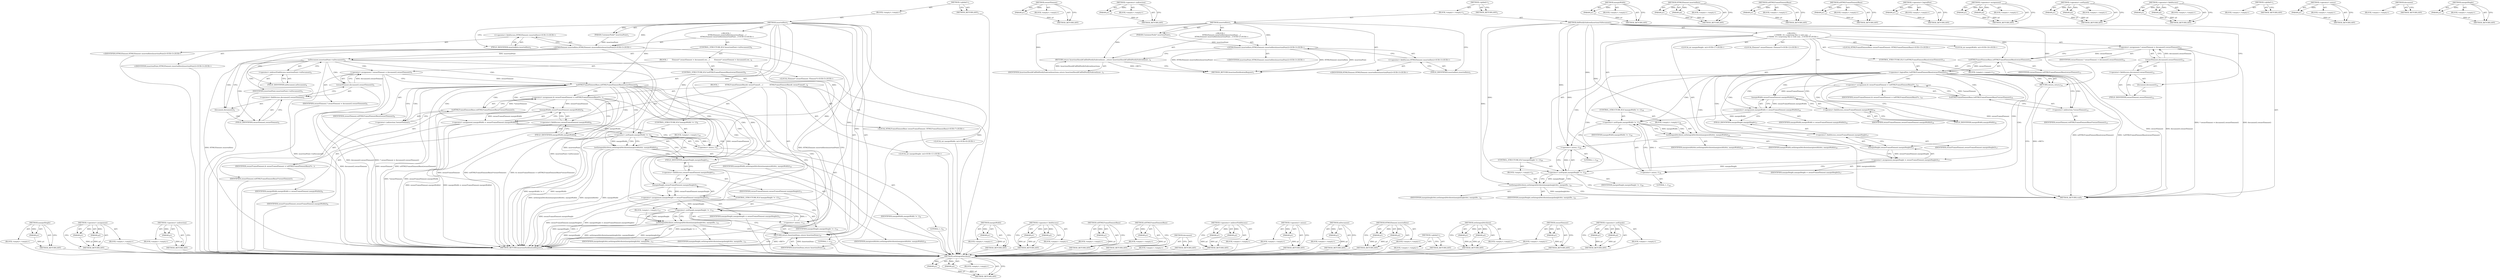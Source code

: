 digraph "marginHeight" {
vulnerable_159 [label=<(METHOD,marginHeight)>];
vulnerable_160 [label=<(PARAM,p1)>];
vulnerable_161 [label=<(BLOCK,&lt;empty&gt;,&lt;empty&gt;)>];
vulnerable_162 [label=<(METHOD_RETURN,ANY)>];
vulnerable_117 [label=<(METHOD,&lt;operator&gt;.assignment)>];
vulnerable_118 [label=<(PARAM,p1)>];
vulnerable_119 [label=<(PARAM,p2)>];
vulnerable_120 [label=<(BLOCK,&lt;empty&gt;,&lt;empty&gt;)>];
vulnerable_121 [label=<(METHOD_RETURN,ANY)>];
vulnerable_137 [label=<(METHOD,&lt;operator&gt;.indirection)>];
vulnerable_138 [label=<(PARAM,p1)>];
vulnerable_139 [label=<(BLOCK,&lt;empty&gt;,&lt;empty&gt;)>];
vulnerable_140 [label=<(METHOD_RETURN,ANY)>];
vulnerable_6 [label=<(METHOD,&lt;global&gt;)<SUB>1</SUB>>];
vulnerable_7 [label=<(BLOCK,&lt;empty&gt;,&lt;empty&gt;)<SUB>1</SUB>>];
vulnerable_8 [label=<(METHOD,insertedInto)<SUB>1</SUB>>];
vulnerable_9 [label=<(PARAM,ContainerNode* insertionPoint)<SUB>1</SUB>>];
vulnerable_10 [label="<(BLOCK,{
     HTMLElement::insertedInto(insertionPoint...,{
     HTMLElement::insertedInto(insertionPoint...)<SUB>2</SUB>>"];
vulnerable_11 [label="<(HTMLElement.insertedInto,HTMLElement::insertedInto(insertionPoint))<SUB>3</SUB>>"];
vulnerable_12 [label="<(&lt;operator&gt;.fieldAccess,HTMLElement::insertedInto)<SUB>3</SUB>>"];
vulnerable_13 [label="<(IDENTIFIER,HTMLElement,HTMLElement::insertedInto(insertionPoint))<SUB>3</SUB>>"];
vulnerable_14 [label=<(FIELD_IDENTIFIER,insertedInto,insertedInto)<SUB>3</SUB>>];
vulnerable_15 [label="<(IDENTIFIER,insertionPoint,HTMLElement::insertedInto(insertionPoint))<SUB>3</SUB>>"];
vulnerable_16 [label=<(CONTROL_STRUCTURE,IF,if (insertionPoint-&gt;inDocument()))<SUB>4</SUB>>];
vulnerable_17 [label=<(inDocument,insertionPoint-&gt;inDocument())<SUB>4</SUB>>];
vulnerable_18 [label=<(&lt;operator&gt;.indirectFieldAccess,insertionPoint-&gt;inDocument)<SUB>4</SUB>>];
vulnerable_19 [label=<(IDENTIFIER,insertionPoint,insertionPoint-&gt;inDocument())<SUB>4</SUB>>];
vulnerable_20 [label=<(FIELD_IDENTIFIER,inDocument,inDocument)<SUB>4</SUB>>];
vulnerable_21 [label=<(BLOCK,{
        Element* ownerElement = document().ow...,{
        Element* ownerElement = document().ow...)<SUB>4</SUB>>];
vulnerable_22 [label="<(LOCAL,Element* ownerElement: Element*)<SUB>5</SUB>>"];
vulnerable_23 [label=<(&lt;operator&gt;.assignment,* ownerElement = document().ownerElement())<SUB>5</SUB>>];
vulnerable_24 [label=<(IDENTIFIER,ownerElement,* ownerElement = document().ownerElement())<SUB>5</SUB>>];
vulnerable_25 [label=<(ownerElement,document().ownerElement())<SUB>5</SUB>>];
vulnerable_26 [label=<(&lt;operator&gt;.fieldAccess,document().ownerElement)<SUB>5</SUB>>];
vulnerable_27 [label=<(document,document())<SUB>5</SUB>>];
vulnerable_28 [label=<(FIELD_IDENTIFIER,ownerElement,ownerElement)<SUB>5</SUB>>];
vulnerable_29 [label=<(CONTROL_STRUCTURE,IF,if (isHTMLFrameElementBase(ownerElement)))<SUB>6</SUB>>];
vulnerable_30 [label=<(isHTMLFrameElementBase,isHTMLFrameElementBase(ownerElement))<SUB>6</SUB>>];
vulnerable_31 [label=<(IDENTIFIER,ownerElement,isHTMLFrameElementBase(ownerElement))<SUB>6</SUB>>];
vulnerable_32 [label=<(BLOCK,{
            HTMLFrameElementBase&amp; ownerFrameE...,{
            HTMLFrameElementBase&amp; ownerFrameE...)<SUB>6</SUB>>];
vulnerable_33 [label="<(LOCAL,HTMLFrameElementBase ownerFrameElement: HTMLFrameElementBase)<SUB>7</SUB>>"];
vulnerable_34 [label=<(&lt;operator&gt;.assignment,&amp; ownerFrameElement = toHTMLFrameElementBase(*o...)<SUB>7</SUB>>];
vulnerable_35 [label=<(IDENTIFIER,ownerFrameElement,&amp; ownerFrameElement = toHTMLFrameElementBase(*o...)<SUB>7</SUB>>];
vulnerable_36 [label=<(toHTMLFrameElementBase,toHTMLFrameElementBase(*ownerElement))<SUB>7</SUB>>];
vulnerable_37 [label=<(&lt;operator&gt;.indirection,*ownerElement)<SUB>7</SUB>>];
vulnerable_38 [label=<(IDENTIFIER,ownerElement,toHTMLFrameElementBase(*ownerElement))<SUB>7</SUB>>];
vulnerable_39 [label="<(LOCAL,int marginWidth: int)<SUB>8</SUB>>"];
vulnerable_40 [label=<(&lt;operator&gt;.assignment,marginWidth = ownerFrameElement.marginWidth())<SUB>8</SUB>>];
vulnerable_41 [label=<(IDENTIFIER,marginWidth,marginWidth = ownerFrameElement.marginWidth())<SUB>8</SUB>>];
vulnerable_42 [label=<(marginWidth,ownerFrameElement.marginWidth())<SUB>8</SUB>>];
vulnerable_43 [label=<(&lt;operator&gt;.fieldAccess,ownerFrameElement.marginWidth)<SUB>8</SUB>>];
vulnerable_44 [label=<(IDENTIFIER,ownerFrameElement,ownerFrameElement.marginWidth())<SUB>8</SUB>>];
vulnerable_45 [label=<(FIELD_IDENTIFIER,marginWidth,marginWidth)<SUB>8</SUB>>];
vulnerable_46 [label=<(CONTROL_STRUCTURE,IF,if (marginWidth != -1))<SUB>9</SUB>>];
vulnerable_47 [label=<(&lt;operator&gt;.notEquals,marginWidth != -1)<SUB>9</SUB>>];
vulnerable_48 [label=<(IDENTIFIER,marginWidth,marginWidth != -1)<SUB>9</SUB>>];
vulnerable_49 [label=<(&lt;operator&gt;.minus,-1)<SUB>9</SUB>>];
vulnerable_50 [label=<(LITERAL,1,-1)<SUB>9</SUB>>];
vulnerable_51 [label=<(BLOCK,&lt;empty&gt;,&lt;empty&gt;)<SUB>10</SUB>>];
vulnerable_52 [label=<(setIntegralAttribute,setIntegralAttribute(marginwidthAttr, marginWidth))<SUB>10</SUB>>];
vulnerable_53 [label=<(IDENTIFIER,marginwidthAttr,setIntegralAttribute(marginwidthAttr, marginWidth))<SUB>10</SUB>>];
vulnerable_54 [label=<(IDENTIFIER,marginWidth,setIntegralAttribute(marginwidthAttr, marginWidth))<SUB>10</SUB>>];
vulnerable_55 [label="<(LOCAL,int marginHeight: int)<SUB>11</SUB>>"];
vulnerable_56 [label=<(&lt;operator&gt;.assignment,marginHeight = ownerFrameElement.marginHeight())<SUB>11</SUB>>];
vulnerable_57 [label=<(IDENTIFIER,marginHeight,marginHeight = ownerFrameElement.marginHeight())<SUB>11</SUB>>];
vulnerable_58 [label=<(marginHeight,ownerFrameElement.marginHeight())<SUB>11</SUB>>];
vulnerable_59 [label=<(&lt;operator&gt;.fieldAccess,ownerFrameElement.marginHeight)<SUB>11</SUB>>];
vulnerable_60 [label=<(IDENTIFIER,ownerFrameElement,ownerFrameElement.marginHeight())<SUB>11</SUB>>];
vulnerable_61 [label=<(FIELD_IDENTIFIER,marginHeight,marginHeight)<SUB>11</SUB>>];
vulnerable_62 [label=<(CONTROL_STRUCTURE,IF,if (marginHeight != -1))<SUB>12</SUB>>];
vulnerable_63 [label=<(&lt;operator&gt;.notEquals,marginHeight != -1)<SUB>12</SUB>>];
vulnerable_64 [label=<(IDENTIFIER,marginHeight,marginHeight != -1)<SUB>12</SUB>>];
vulnerable_65 [label=<(&lt;operator&gt;.minus,-1)<SUB>12</SUB>>];
vulnerable_66 [label=<(LITERAL,1,-1)<SUB>12</SUB>>];
vulnerable_67 [label=<(BLOCK,&lt;empty&gt;,&lt;empty&gt;)<SUB>13</SUB>>];
vulnerable_68 [label=<(setIntegralAttribute,setIntegralAttribute(marginheightAttr, marginHe...)<SUB>13</SUB>>];
vulnerable_69 [label=<(IDENTIFIER,marginheightAttr,setIntegralAttribute(marginheightAttr, marginHe...)<SUB>13</SUB>>];
vulnerable_70 [label=<(IDENTIFIER,marginHeight,setIntegralAttribute(marginheightAttr, marginHe...)<SUB>13</SUB>>];
vulnerable_71 [label=<(RETURN,return InsertionDone;,return InsertionDone;)<SUB>16</SUB>>];
vulnerable_72 [label=<(IDENTIFIER,InsertionDone,return InsertionDone;)<SUB>16</SUB>>];
vulnerable_73 [label=<(METHOD_RETURN,InsertionNotificationRequest)<SUB>1</SUB>>];
vulnerable_75 [label=<(METHOD_RETURN,ANY)<SUB>1</SUB>>];
vulnerable_141 [label=<(METHOD,marginWidth)>];
vulnerable_142 [label=<(PARAM,p1)>];
vulnerable_143 [label=<(BLOCK,&lt;empty&gt;,&lt;empty&gt;)>];
vulnerable_144 [label=<(METHOD_RETURN,ANY)>];
vulnerable_103 [label=<(METHOD,&lt;operator&gt;.fieldAccess)>];
vulnerable_104 [label=<(PARAM,p1)>];
vulnerable_105 [label=<(PARAM,p2)>];
vulnerable_106 [label=<(BLOCK,&lt;empty&gt;,&lt;empty&gt;)>];
vulnerable_107 [label=<(METHOD_RETURN,ANY)>];
vulnerable_133 [label=<(METHOD,toHTMLFrameElementBase)>];
vulnerable_134 [label=<(PARAM,p1)>];
vulnerable_135 [label=<(BLOCK,&lt;empty&gt;,&lt;empty&gt;)>];
vulnerable_136 [label=<(METHOD_RETURN,ANY)>];
vulnerable_129 [label=<(METHOD,isHTMLFrameElementBase)>];
vulnerable_130 [label=<(PARAM,p1)>];
vulnerable_131 [label=<(BLOCK,&lt;empty&gt;,&lt;empty&gt;)>];
vulnerable_132 [label=<(METHOD_RETURN,ANY)>];
vulnerable_126 [label=<(METHOD,document)>];
vulnerable_127 [label=<(BLOCK,&lt;empty&gt;,&lt;empty&gt;)>];
vulnerable_128 [label=<(METHOD_RETURN,ANY)>];
vulnerable_112 [label=<(METHOD,&lt;operator&gt;.indirectFieldAccess)>];
vulnerable_113 [label=<(PARAM,p1)>];
vulnerable_114 [label=<(PARAM,p2)>];
vulnerable_115 [label=<(BLOCK,&lt;empty&gt;,&lt;empty&gt;)>];
vulnerable_116 [label=<(METHOD_RETURN,ANY)>];
vulnerable_150 [label=<(METHOD,&lt;operator&gt;.minus)>];
vulnerable_151 [label=<(PARAM,p1)>];
vulnerable_152 [label=<(BLOCK,&lt;empty&gt;,&lt;empty&gt;)>];
vulnerable_153 [label=<(METHOD_RETURN,ANY)>];
vulnerable_108 [label=<(METHOD,inDocument)>];
vulnerable_109 [label=<(PARAM,p1)>];
vulnerable_110 [label=<(BLOCK,&lt;empty&gt;,&lt;empty&gt;)>];
vulnerable_111 [label=<(METHOD_RETURN,ANY)>];
vulnerable_98 [label=<(METHOD,HTMLElement.insertedInto)>];
vulnerable_99 [label=<(PARAM,p1)>];
vulnerable_100 [label=<(PARAM,p2)>];
vulnerable_101 [label=<(BLOCK,&lt;empty&gt;,&lt;empty&gt;)>];
vulnerable_102 [label=<(METHOD_RETURN,ANY)>];
vulnerable_92 [label=<(METHOD,&lt;global&gt;)<SUB>1</SUB>>];
vulnerable_93 [label=<(BLOCK,&lt;empty&gt;,&lt;empty&gt;)>];
vulnerable_94 [label=<(METHOD_RETURN,ANY)>];
vulnerable_154 [label=<(METHOD,setIntegralAttribute)>];
vulnerable_155 [label=<(PARAM,p1)>];
vulnerable_156 [label=<(PARAM,p2)>];
vulnerable_157 [label=<(BLOCK,&lt;empty&gt;,&lt;empty&gt;)>];
vulnerable_158 [label=<(METHOD_RETURN,ANY)>];
vulnerable_122 [label=<(METHOD,ownerElement)>];
vulnerable_123 [label=<(PARAM,p1)>];
vulnerable_124 [label=<(BLOCK,&lt;empty&gt;,&lt;empty&gt;)>];
vulnerable_125 [label=<(METHOD_RETURN,ANY)>];
vulnerable_145 [label=<(METHOD,&lt;operator&gt;.notEquals)>];
vulnerable_146 [label=<(PARAM,p1)>];
vulnerable_147 [label=<(PARAM,p2)>];
vulnerable_148 [label=<(BLOCK,&lt;empty&gt;,&lt;empty&gt;)>];
vulnerable_149 [label=<(METHOD_RETURN,ANY)>];
fixed_153 [label=<(METHOD,setIntegralAttribute)>];
fixed_154 [label=<(PARAM,p1)>];
fixed_155 [label=<(PARAM,p2)>];
fixed_156 [label=<(BLOCK,&lt;empty&gt;,&lt;empty&gt;)>];
fixed_157 [label=<(METHOD_RETURN,ANY)>];
fixed_113 [label=<(METHOD,ownerElement)>];
fixed_114 [label=<(PARAM,p1)>];
fixed_115 [label=<(BLOCK,&lt;empty&gt;,&lt;empty&gt;)>];
fixed_116 [label=<(METHOD_RETURN,ANY)>];
fixed_132 [label=<(METHOD,&lt;operator&gt;.indirection)>];
fixed_133 [label=<(PARAM,p1)>];
fixed_134 [label=<(BLOCK,&lt;empty&gt;,&lt;empty&gt;)>];
fixed_135 [label=<(METHOD_RETURN,ANY)>];
fixed_6 [label=<(METHOD,&lt;global&gt;)<SUB>1</SUB>>];
fixed_7 [label=<(BLOCK,&lt;empty&gt;,&lt;empty&gt;)<SUB>1</SUB>>];
fixed_8 [label=<(METHOD,insertedInto)<SUB>1</SUB>>];
fixed_9 [label=<(PARAM,ContainerNode* insertionPoint)<SUB>1</SUB>>];
fixed_10 [label="<(BLOCK,{
     HTMLElement::insertedInto(insertionPoint...,{
     HTMLElement::insertedInto(insertionPoint...)<SUB>2</SUB>>"];
fixed_11 [label="<(HTMLElement.insertedInto,HTMLElement::insertedInto(insertionPoint))<SUB>3</SUB>>"];
fixed_12 [label="<(&lt;operator&gt;.fieldAccess,HTMLElement::insertedInto)<SUB>3</SUB>>"];
fixed_13 [label="<(IDENTIFIER,HTMLElement,HTMLElement::insertedInto(insertionPoint))<SUB>3</SUB>>"];
fixed_14 [label=<(FIELD_IDENTIFIER,insertedInto,insertedInto)<SUB>3</SUB>>];
fixed_15 [label="<(IDENTIFIER,insertionPoint,HTMLElement::insertedInto(insertionPoint))<SUB>3</SUB>>"];
fixed_16 [label=<(RETURN,return InsertionShouldCallDidNotifySubtreeInser...,return InsertionShouldCallDidNotifySubtreeInser...)<SUB>4</SUB>>];
fixed_17 [label=<(IDENTIFIER,InsertionShouldCallDidNotifySubtreeInsertions,return InsertionShouldCallDidNotifySubtreeInser...)<SUB>4</SUB>>];
fixed_18 [label=<(METHOD_RETURN,InsertionNotificationRequest)<SUB>1</SUB>>];
fixed_20 [label=<(METHOD,didNotifySubtreeInsertionsToDocument)<SUB>7</SUB>>];
fixed_21 [label="<(BLOCK,{
    // FIXME: It's surprising this is web com...,{
    // FIXME: It's surprising this is web com...)<SUB>8</SUB>>"];
fixed_22 [label="<(LOCAL,Element* ownerElement: Element*)<SUB>12</SUB>>"];
fixed_23 [label=<(&lt;operator&gt;.assignment,* ownerElement = document().ownerElement())<SUB>12</SUB>>];
fixed_24 [label=<(IDENTIFIER,ownerElement,* ownerElement = document().ownerElement())<SUB>12</SUB>>];
fixed_25 [label=<(ownerElement,document().ownerElement())<SUB>12</SUB>>];
fixed_26 [label=<(&lt;operator&gt;.fieldAccess,document().ownerElement)<SUB>12</SUB>>];
fixed_27 [label=<(document,document())<SUB>12</SUB>>];
fixed_28 [label=<(FIELD_IDENTIFIER,ownerElement,ownerElement)<SUB>12</SUB>>];
fixed_29 [label=<(CONTROL_STRUCTURE,IF,if (!isHTMLFrameElementBase(ownerElement)))<SUB>13</SUB>>];
fixed_30 [label=<(&lt;operator&gt;.logicalNot,!isHTMLFrameElementBase(ownerElement))<SUB>13</SUB>>];
fixed_31 [label=<(isHTMLFrameElementBase,isHTMLFrameElementBase(ownerElement))<SUB>13</SUB>>];
fixed_32 [label=<(IDENTIFIER,ownerElement,isHTMLFrameElementBase(ownerElement))<SUB>13</SUB>>];
fixed_33 [label=<(BLOCK,&lt;empty&gt;,&lt;empty&gt;)<SUB>14</SUB>>];
fixed_34 [label=<(RETURN,return;,return;)<SUB>14</SUB>>];
fixed_35 [label="<(LOCAL,HTMLFrameElementBase ownerFrameElement: HTMLFrameElementBase)<SUB>15</SUB>>"];
fixed_36 [label=<(&lt;operator&gt;.assignment,&amp; ownerFrameElement = toHTMLFrameElementBase(*o...)<SUB>15</SUB>>];
fixed_37 [label=<(IDENTIFIER,ownerFrameElement,&amp; ownerFrameElement = toHTMLFrameElementBase(*o...)<SUB>15</SUB>>];
fixed_38 [label=<(toHTMLFrameElementBase,toHTMLFrameElementBase(*ownerElement))<SUB>15</SUB>>];
fixed_39 [label=<(&lt;operator&gt;.indirection,*ownerElement)<SUB>15</SUB>>];
fixed_40 [label=<(IDENTIFIER,ownerElement,toHTMLFrameElementBase(*ownerElement))<SUB>15</SUB>>];
fixed_41 [label="<(LOCAL,int marginWidth: int)<SUB>16</SUB>>"];
fixed_42 [label=<(&lt;operator&gt;.assignment,marginWidth = ownerFrameElement.marginWidth())<SUB>16</SUB>>];
fixed_43 [label=<(IDENTIFIER,marginWidth,marginWidth = ownerFrameElement.marginWidth())<SUB>16</SUB>>];
fixed_44 [label=<(marginWidth,ownerFrameElement.marginWidth())<SUB>16</SUB>>];
fixed_45 [label=<(&lt;operator&gt;.fieldAccess,ownerFrameElement.marginWidth)<SUB>16</SUB>>];
fixed_46 [label=<(IDENTIFIER,ownerFrameElement,ownerFrameElement.marginWidth())<SUB>16</SUB>>];
fixed_47 [label=<(FIELD_IDENTIFIER,marginWidth,marginWidth)<SUB>16</SUB>>];
fixed_48 [label="<(LOCAL,int marginHeight: int)<SUB>17</SUB>>"];
fixed_49 [label=<(&lt;operator&gt;.assignment,marginHeight = ownerFrameElement.marginHeight())<SUB>17</SUB>>];
fixed_50 [label=<(IDENTIFIER,marginHeight,marginHeight = ownerFrameElement.marginHeight())<SUB>17</SUB>>];
fixed_51 [label=<(marginHeight,ownerFrameElement.marginHeight())<SUB>17</SUB>>];
fixed_52 [label=<(&lt;operator&gt;.fieldAccess,ownerFrameElement.marginHeight)<SUB>17</SUB>>];
fixed_53 [label=<(IDENTIFIER,ownerFrameElement,ownerFrameElement.marginHeight())<SUB>17</SUB>>];
fixed_54 [label=<(FIELD_IDENTIFIER,marginHeight,marginHeight)<SUB>17</SUB>>];
fixed_55 [label=<(CONTROL_STRUCTURE,IF,if (marginWidth != -1))<SUB>18</SUB>>];
fixed_56 [label=<(&lt;operator&gt;.notEquals,marginWidth != -1)<SUB>18</SUB>>];
fixed_57 [label=<(IDENTIFIER,marginWidth,marginWidth != -1)<SUB>18</SUB>>];
fixed_58 [label=<(&lt;operator&gt;.minus,-1)<SUB>18</SUB>>];
fixed_59 [label=<(LITERAL,1,-1)<SUB>18</SUB>>];
fixed_60 [label=<(BLOCK,&lt;empty&gt;,&lt;empty&gt;)<SUB>19</SUB>>];
fixed_61 [label=<(setIntegralAttribute,setIntegralAttribute(marginwidthAttr, marginWidth))<SUB>19</SUB>>];
fixed_62 [label=<(IDENTIFIER,marginwidthAttr,setIntegralAttribute(marginwidthAttr, marginWidth))<SUB>19</SUB>>];
fixed_63 [label=<(IDENTIFIER,marginWidth,setIntegralAttribute(marginwidthAttr, marginWidth))<SUB>19</SUB>>];
fixed_64 [label=<(CONTROL_STRUCTURE,IF,if (marginHeight != -1))<SUB>20</SUB>>];
fixed_65 [label=<(&lt;operator&gt;.notEquals,marginHeight != -1)<SUB>20</SUB>>];
fixed_66 [label=<(IDENTIFIER,marginHeight,marginHeight != -1)<SUB>20</SUB>>];
fixed_67 [label=<(&lt;operator&gt;.minus,-1)<SUB>20</SUB>>];
fixed_68 [label=<(LITERAL,1,-1)<SUB>20</SUB>>];
fixed_69 [label=<(BLOCK,&lt;empty&gt;,&lt;empty&gt;)<SUB>21</SUB>>];
fixed_70 [label=<(setIntegralAttribute,setIntegralAttribute(marginheightAttr, marginHe...)<SUB>21</SUB>>];
fixed_71 [label=<(IDENTIFIER,marginheightAttr,setIntegralAttribute(marginheightAttr, marginHe...)<SUB>21</SUB>>];
fixed_72 [label=<(IDENTIFIER,marginHeight,setIntegralAttribute(marginheightAttr, marginHe...)<SUB>21</SUB>>];
fixed_73 [label=<(METHOD_RETURN,void)<SUB>7</SUB>>];
fixed_75 [label=<(METHOD_RETURN,ANY)<SUB>1</SUB>>];
fixed_136 [label=<(METHOD,marginWidth)>];
fixed_137 [label=<(PARAM,p1)>];
fixed_138 [label=<(BLOCK,&lt;empty&gt;,&lt;empty&gt;)>];
fixed_139 [label=<(METHOD_RETURN,ANY)>];
fixed_98 [label=<(METHOD,HTMLElement.insertedInto)>];
fixed_99 [label=<(PARAM,p1)>];
fixed_100 [label=<(PARAM,p2)>];
fixed_101 [label=<(BLOCK,&lt;empty&gt;,&lt;empty&gt;)>];
fixed_102 [label=<(METHOD_RETURN,ANY)>];
fixed_128 [label=<(METHOD,toHTMLFrameElementBase)>];
fixed_129 [label=<(PARAM,p1)>];
fixed_130 [label=<(BLOCK,&lt;empty&gt;,&lt;empty&gt;)>];
fixed_131 [label=<(METHOD_RETURN,ANY)>];
fixed_124 [label=<(METHOD,isHTMLFrameElementBase)>];
fixed_125 [label=<(PARAM,p1)>];
fixed_126 [label=<(BLOCK,&lt;empty&gt;,&lt;empty&gt;)>];
fixed_127 [label=<(METHOD_RETURN,ANY)>];
fixed_120 [label=<(METHOD,&lt;operator&gt;.logicalNot)>];
fixed_121 [label=<(PARAM,p1)>];
fixed_122 [label=<(BLOCK,&lt;empty&gt;,&lt;empty&gt;)>];
fixed_123 [label=<(METHOD_RETURN,ANY)>];
fixed_108 [label=<(METHOD,&lt;operator&gt;.assignment)>];
fixed_109 [label=<(PARAM,p1)>];
fixed_110 [label=<(PARAM,p2)>];
fixed_111 [label=<(BLOCK,&lt;empty&gt;,&lt;empty&gt;)>];
fixed_112 [label=<(METHOD_RETURN,ANY)>];
fixed_144 [label=<(METHOD,&lt;operator&gt;.notEquals)>];
fixed_145 [label=<(PARAM,p1)>];
fixed_146 [label=<(PARAM,p2)>];
fixed_147 [label=<(BLOCK,&lt;empty&gt;,&lt;empty&gt;)>];
fixed_148 [label=<(METHOD_RETURN,ANY)>];
fixed_103 [label=<(METHOD,&lt;operator&gt;.fieldAccess)>];
fixed_104 [label=<(PARAM,p1)>];
fixed_105 [label=<(PARAM,p2)>];
fixed_106 [label=<(BLOCK,&lt;empty&gt;,&lt;empty&gt;)>];
fixed_107 [label=<(METHOD_RETURN,ANY)>];
fixed_92 [label=<(METHOD,&lt;global&gt;)<SUB>1</SUB>>];
fixed_93 [label=<(BLOCK,&lt;empty&gt;,&lt;empty&gt;)>];
fixed_94 [label=<(METHOD_RETURN,ANY)>];
fixed_149 [label=<(METHOD,&lt;operator&gt;.minus)>];
fixed_150 [label=<(PARAM,p1)>];
fixed_151 [label=<(BLOCK,&lt;empty&gt;,&lt;empty&gt;)>];
fixed_152 [label=<(METHOD_RETURN,ANY)>];
fixed_117 [label=<(METHOD,document)>];
fixed_118 [label=<(BLOCK,&lt;empty&gt;,&lt;empty&gt;)>];
fixed_119 [label=<(METHOD_RETURN,ANY)>];
fixed_140 [label=<(METHOD,marginHeight)>];
fixed_141 [label=<(PARAM,p1)>];
fixed_142 [label=<(BLOCK,&lt;empty&gt;,&lt;empty&gt;)>];
fixed_143 [label=<(METHOD_RETURN,ANY)>];
vulnerable_159 -> vulnerable_160  [key=0, label="AST: "];
vulnerable_159 -> vulnerable_160  [key=1, label="DDG: "];
vulnerable_159 -> vulnerable_161  [key=0, label="AST: "];
vulnerable_159 -> vulnerable_162  [key=0, label="AST: "];
vulnerable_159 -> vulnerable_162  [key=1, label="CFG: "];
vulnerable_160 -> vulnerable_162  [key=0, label="DDG: p1"];
vulnerable_161 -> fixed_153  [key=0];
vulnerable_162 -> fixed_153  [key=0];
vulnerable_117 -> vulnerable_118  [key=0, label="AST: "];
vulnerable_117 -> vulnerable_118  [key=1, label="DDG: "];
vulnerable_117 -> vulnerable_120  [key=0, label="AST: "];
vulnerable_117 -> vulnerable_119  [key=0, label="AST: "];
vulnerable_117 -> vulnerable_119  [key=1, label="DDG: "];
vulnerable_117 -> vulnerable_121  [key=0, label="AST: "];
vulnerable_117 -> vulnerable_121  [key=1, label="CFG: "];
vulnerable_118 -> vulnerable_121  [key=0, label="DDG: p1"];
vulnerable_119 -> vulnerable_121  [key=0, label="DDG: p2"];
vulnerable_120 -> fixed_153  [key=0];
vulnerable_121 -> fixed_153  [key=0];
vulnerable_137 -> vulnerable_138  [key=0, label="AST: "];
vulnerable_137 -> vulnerable_138  [key=1, label="DDG: "];
vulnerable_137 -> vulnerable_139  [key=0, label="AST: "];
vulnerable_137 -> vulnerable_140  [key=0, label="AST: "];
vulnerable_137 -> vulnerable_140  [key=1, label="CFG: "];
vulnerable_138 -> vulnerable_140  [key=0, label="DDG: p1"];
vulnerable_139 -> fixed_153  [key=0];
vulnerable_140 -> fixed_153  [key=0];
vulnerable_6 -> vulnerable_7  [key=0, label="AST: "];
vulnerable_6 -> vulnerable_75  [key=0, label="AST: "];
vulnerable_6 -> vulnerable_75  [key=1, label="CFG: "];
vulnerable_7 -> vulnerable_8  [key=0, label="AST: "];
vulnerable_8 -> vulnerable_9  [key=0, label="AST: "];
vulnerable_8 -> vulnerable_9  [key=1, label="DDG: "];
vulnerable_8 -> vulnerable_10  [key=0, label="AST: "];
vulnerable_8 -> vulnerable_73  [key=0, label="AST: "];
vulnerable_8 -> vulnerable_14  [key=0, label="CFG: "];
vulnerable_8 -> vulnerable_71  [key=0, label="DDG: "];
vulnerable_8 -> vulnerable_11  [key=0, label="DDG: "];
vulnerable_8 -> vulnerable_72  [key=0, label="DDG: "];
vulnerable_8 -> vulnerable_30  [key=0, label="DDG: "];
vulnerable_8 -> vulnerable_47  [key=0, label="DDG: "];
vulnerable_8 -> vulnerable_63  [key=0, label="DDG: "];
vulnerable_8 -> vulnerable_49  [key=0, label="DDG: "];
vulnerable_8 -> vulnerable_52  [key=0, label="DDG: "];
vulnerable_8 -> vulnerable_65  [key=0, label="DDG: "];
vulnerable_8 -> vulnerable_68  [key=0, label="DDG: "];
vulnerable_9 -> vulnerable_11  [key=0, label="DDG: insertionPoint"];
vulnerable_10 -> vulnerable_11  [key=0, label="AST: "];
vulnerable_10 -> vulnerable_16  [key=0, label="AST: "];
vulnerable_10 -> vulnerable_71  [key=0, label="AST: "];
vulnerable_11 -> vulnerable_12  [key=0, label="AST: "];
vulnerable_11 -> vulnerable_15  [key=0, label="AST: "];
vulnerable_11 -> vulnerable_20  [key=0, label="CFG: "];
vulnerable_11 -> vulnerable_73  [key=0, label="DDG: HTMLElement::insertedInto"];
vulnerable_11 -> vulnerable_73  [key=1, label="DDG: insertionPoint"];
vulnerable_11 -> vulnerable_73  [key=2, label="DDG: HTMLElement::insertedInto(insertionPoint)"];
vulnerable_11 -> vulnerable_17  [key=0, label="DDG: insertionPoint"];
vulnerable_12 -> vulnerable_13  [key=0, label="AST: "];
vulnerable_12 -> vulnerable_14  [key=0, label="AST: "];
vulnerable_12 -> vulnerable_11  [key=0, label="CFG: "];
vulnerable_13 -> fixed_153  [key=0];
vulnerable_14 -> vulnerable_12  [key=0, label="CFG: "];
vulnerable_15 -> fixed_153  [key=0];
vulnerable_16 -> vulnerable_17  [key=0, label="AST: "];
vulnerable_16 -> vulnerable_21  [key=0, label="AST: "];
vulnerable_17 -> vulnerable_18  [key=0, label="AST: "];
vulnerable_17 -> vulnerable_27  [key=0, label="CFG: "];
vulnerable_17 -> vulnerable_27  [key=1, label="CDG: "];
vulnerable_17 -> vulnerable_71  [key=0, label="CFG: "];
vulnerable_17 -> vulnerable_73  [key=0, label="DDG: insertionPoint-&gt;inDocument"];
vulnerable_17 -> vulnerable_73  [key=1, label="DDG: insertionPoint-&gt;inDocument()"];
vulnerable_17 -> vulnerable_30  [key=0, label="CDG: "];
vulnerable_17 -> vulnerable_26  [key=0, label="CDG: "];
vulnerable_17 -> vulnerable_23  [key=0, label="CDG: "];
vulnerable_17 -> vulnerable_28  [key=0, label="CDG: "];
vulnerable_17 -> vulnerable_25  [key=0, label="CDG: "];
vulnerable_18 -> vulnerable_19  [key=0, label="AST: "];
vulnerable_18 -> vulnerable_20  [key=0, label="AST: "];
vulnerable_18 -> vulnerable_17  [key=0, label="CFG: "];
vulnerable_19 -> fixed_153  [key=0];
vulnerable_20 -> vulnerable_18  [key=0, label="CFG: "];
vulnerable_21 -> vulnerable_22  [key=0, label="AST: "];
vulnerable_21 -> vulnerable_23  [key=0, label="AST: "];
vulnerable_21 -> vulnerable_29  [key=0, label="AST: "];
vulnerable_22 -> fixed_153  [key=0];
vulnerable_23 -> vulnerable_24  [key=0, label="AST: "];
vulnerable_23 -> vulnerable_25  [key=0, label="AST: "];
vulnerable_23 -> vulnerable_30  [key=0, label="CFG: "];
vulnerable_23 -> vulnerable_30  [key=1, label="DDG: ownerElement"];
vulnerable_23 -> vulnerable_73  [key=0, label="DDG: document().ownerElement()"];
vulnerable_23 -> vulnerable_73  [key=1, label="DDG: * ownerElement = document().ownerElement()"];
vulnerable_24 -> fixed_153  [key=0];
vulnerable_25 -> vulnerable_26  [key=0, label="AST: "];
vulnerable_25 -> vulnerable_23  [key=0, label="CFG: "];
vulnerable_25 -> vulnerable_23  [key=1, label="DDG: document().ownerElement"];
vulnerable_25 -> vulnerable_73  [key=0, label="DDG: document().ownerElement"];
vulnerable_26 -> vulnerable_27  [key=0, label="AST: "];
vulnerable_26 -> vulnerable_28  [key=0, label="AST: "];
vulnerable_26 -> vulnerable_25  [key=0, label="CFG: "];
vulnerable_27 -> vulnerable_28  [key=0, label="CFG: "];
vulnerable_28 -> vulnerable_26  [key=0, label="CFG: "];
vulnerable_29 -> vulnerable_30  [key=0, label="AST: "];
vulnerable_29 -> vulnerable_32  [key=0, label="AST: "];
vulnerable_30 -> vulnerable_31  [key=0, label="AST: "];
vulnerable_30 -> vulnerable_37  [key=0, label="CFG: "];
vulnerable_30 -> vulnerable_37  [key=1, label="CDG: "];
vulnerable_30 -> vulnerable_71  [key=0, label="CFG: "];
vulnerable_30 -> vulnerable_73  [key=0, label="DDG: ownerElement"];
vulnerable_30 -> vulnerable_73  [key=1, label="DDG: isHTMLFrameElementBase(ownerElement)"];
vulnerable_30 -> vulnerable_47  [key=0, label="CDG: "];
vulnerable_30 -> vulnerable_34  [key=0, label="CDG: "];
vulnerable_30 -> vulnerable_58  [key=0, label="CDG: "];
vulnerable_30 -> vulnerable_49  [key=0, label="CDG: "];
vulnerable_30 -> vulnerable_61  [key=0, label="CDG: "];
vulnerable_30 -> vulnerable_42  [key=0, label="CDG: "];
vulnerable_30 -> vulnerable_36  [key=0, label="CDG: "];
vulnerable_30 -> vulnerable_56  [key=0, label="CDG: "];
vulnerable_30 -> vulnerable_45  [key=0, label="CDG: "];
vulnerable_30 -> vulnerable_63  [key=0, label="CDG: "];
vulnerable_30 -> vulnerable_40  [key=0, label="CDG: "];
vulnerable_30 -> vulnerable_65  [key=0, label="CDG: "];
vulnerable_30 -> vulnerable_59  [key=0, label="CDG: "];
vulnerable_30 -> vulnerable_43  [key=0, label="CDG: "];
vulnerable_31 -> fixed_153  [key=0];
vulnerable_32 -> vulnerable_33  [key=0, label="AST: "];
vulnerable_32 -> vulnerable_34  [key=0, label="AST: "];
vulnerable_32 -> vulnerable_39  [key=0, label="AST: "];
vulnerable_32 -> vulnerable_40  [key=0, label="AST: "];
vulnerable_32 -> vulnerable_46  [key=0, label="AST: "];
vulnerable_32 -> vulnerable_55  [key=0, label="AST: "];
vulnerable_32 -> vulnerable_56  [key=0, label="AST: "];
vulnerable_32 -> vulnerable_62  [key=0, label="AST: "];
vulnerable_33 -> fixed_153  [key=0];
vulnerable_34 -> vulnerable_35  [key=0, label="AST: "];
vulnerable_34 -> vulnerable_36  [key=0, label="AST: "];
vulnerable_34 -> vulnerable_45  [key=0, label="CFG: "];
vulnerable_34 -> vulnerable_73  [key=0, label="DDG: ownerFrameElement"];
vulnerable_34 -> vulnerable_73  [key=1, label="DDG: toHTMLFrameElementBase(*ownerElement)"];
vulnerable_34 -> vulnerable_73  [key=2, label="DDG: &amp; ownerFrameElement = toHTMLFrameElementBase(*ownerElement)"];
vulnerable_34 -> vulnerable_42  [key=0, label="DDG: ownerFrameElement"];
vulnerable_34 -> vulnerable_58  [key=0, label="DDG: ownerFrameElement"];
vulnerable_35 -> fixed_153  [key=0];
vulnerable_36 -> vulnerable_37  [key=0, label="AST: "];
vulnerable_36 -> vulnerable_34  [key=0, label="CFG: "];
vulnerable_36 -> vulnerable_34  [key=1, label="DDG: *ownerElement"];
vulnerable_36 -> vulnerable_73  [key=0, label="DDG: *ownerElement"];
vulnerable_37 -> vulnerable_38  [key=0, label="AST: "];
vulnerable_37 -> vulnerable_36  [key=0, label="CFG: "];
vulnerable_38 -> fixed_153  [key=0];
vulnerable_39 -> fixed_153  [key=0];
vulnerable_40 -> vulnerable_41  [key=0, label="AST: "];
vulnerable_40 -> vulnerable_42  [key=0, label="AST: "];
vulnerable_40 -> vulnerable_49  [key=0, label="CFG: "];
vulnerable_40 -> vulnerable_73  [key=0, label="DDG: ownerFrameElement.marginWidth()"];
vulnerable_40 -> vulnerable_73  [key=1, label="DDG: marginWidth = ownerFrameElement.marginWidth()"];
vulnerable_40 -> vulnerable_47  [key=0, label="DDG: marginWidth"];
vulnerable_41 -> fixed_153  [key=0];
vulnerable_42 -> vulnerable_43  [key=0, label="AST: "];
vulnerable_42 -> vulnerable_40  [key=0, label="CFG: "];
vulnerable_42 -> vulnerable_40  [key=1, label="DDG: ownerFrameElement.marginWidth"];
vulnerable_42 -> vulnerable_73  [key=0, label="DDG: ownerFrameElement.marginWidth"];
vulnerable_43 -> vulnerable_44  [key=0, label="AST: "];
vulnerable_43 -> vulnerable_45  [key=0, label="AST: "];
vulnerable_43 -> vulnerable_42  [key=0, label="CFG: "];
vulnerable_44 -> fixed_153  [key=0];
vulnerable_45 -> vulnerable_43  [key=0, label="CFG: "];
vulnerable_46 -> vulnerable_47  [key=0, label="AST: "];
vulnerable_46 -> vulnerable_51  [key=0, label="AST: "];
vulnerable_47 -> vulnerable_48  [key=0, label="AST: "];
vulnerable_47 -> vulnerable_49  [key=0, label="AST: "];
vulnerable_47 -> vulnerable_52  [key=0, label="CFG: "];
vulnerable_47 -> vulnerable_52  [key=1, label="DDG: marginWidth"];
vulnerable_47 -> vulnerable_52  [key=2, label="CDG: "];
vulnerable_47 -> vulnerable_61  [key=0, label="CFG: "];
vulnerable_47 -> vulnerable_73  [key=0, label="DDG: marginWidth"];
vulnerable_47 -> vulnerable_73  [key=1, label="DDG: marginWidth != -1"];
vulnerable_48 -> fixed_153  [key=0];
vulnerable_49 -> vulnerable_50  [key=0, label="AST: "];
vulnerable_49 -> vulnerable_47  [key=0, label="CFG: "];
vulnerable_49 -> vulnerable_47  [key=1, label="DDG: 1"];
vulnerable_50 -> fixed_153  [key=0];
vulnerable_51 -> vulnerable_52  [key=0, label="AST: "];
vulnerable_52 -> vulnerable_53  [key=0, label="AST: "];
vulnerable_52 -> vulnerable_54  [key=0, label="AST: "];
vulnerable_52 -> vulnerable_61  [key=0, label="CFG: "];
vulnerable_52 -> vulnerable_73  [key=0, label="DDG: marginWidth"];
vulnerable_52 -> vulnerable_73  [key=1, label="DDG: setIntegralAttribute(marginwidthAttr, marginWidth)"];
vulnerable_52 -> vulnerable_73  [key=2, label="DDG: marginwidthAttr"];
vulnerable_53 -> fixed_153  [key=0];
vulnerable_54 -> fixed_153  [key=0];
vulnerable_55 -> fixed_153  [key=0];
vulnerable_56 -> vulnerable_57  [key=0, label="AST: "];
vulnerable_56 -> vulnerable_58  [key=0, label="AST: "];
vulnerable_56 -> vulnerable_65  [key=0, label="CFG: "];
vulnerable_56 -> vulnerable_73  [key=0, label="DDG: ownerFrameElement.marginHeight()"];
vulnerable_56 -> vulnerable_73  [key=1, label="DDG: marginHeight = ownerFrameElement.marginHeight()"];
vulnerable_56 -> vulnerable_63  [key=0, label="DDG: marginHeight"];
vulnerable_57 -> fixed_153  [key=0];
vulnerable_58 -> vulnerable_59  [key=0, label="AST: "];
vulnerable_58 -> vulnerable_56  [key=0, label="CFG: "];
vulnerable_58 -> vulnerable_56  [key=1, label="DDG: ownerFrameElement.marginHeight"];
vulnerable_58 -> vulnerable_73  [key=0, label="DDG: ownerFrameElement.marginHeight"];
vulnerable_59 -> vulnerable_60  [key=0, label="AST: "];
vulnerable_59 -> vulnerable_61  [key=0, label="AST: "];
vulnerable_59 -> vulnerable_58  [key=0, label="CFG: "];
vulnerable_60 -> fixed_153  [key=0];
vulnerable_61 -> vulnerable_59  [key=0, label="CFG: "];
vulnerable_62 -> vulnerable_63  [key=0, label="AST: "];
vulnerable_62 -> vulnerable_67  [key=0, label="AST: "];
vulnerable_63 -> vulnerable_64  [key=0, label="AST: "];
vulnerable_63 -> vulnerable_65  [key=0, label="AST: "];
vulnerable_63 -> vulnerable_68  [key=0, label="CFG: "];
vulnerable_63 -> vulnerable_68  [key=1, label="DDG: marginHeight"];
vulnerable_63 -> vulnerable_68  [key=2, label="CDG: "];
vulnerable_63 -> vulnerable_71  [key=0, label="CFG: "];
vulnerable_63 -> vulnerable_73  [key=0, label="DDG: marginHeight"];
vulnerable_63 -> vulnerable_73  [key=1, label="DDG: -1"];
vulnerable_63 -> vulnerable_73  [key=2, label="DDG: marginHeight != -1"];
vulnerable_64 -> fixed_153  [key=0];
vulnerable_65 -> vulnerable_66  [key=0, label="AST: "];
vulnerable_65 -> vulnerable_63  [key=0, label="CFG: "];
vulnerable_65 -> vulnerable_63  [key=1, label="DDG: 1"];
vulnerable_66 -> fixed_153  [key=0];
vulnerable_67 -> vulnerable_68  [key=0, label="AST: "];
vulnerable_68 -> vulnerable_69  [key=0, label="AST: "];
vulnerable_68 -> vulnerable_70  [key=0, label="AST: "];
vulnerable_68 -> vulnerable_71  [key=0, label="CFG: "];
vulnerable_68 -> vulnerable_73  [key=0, label="DDG: marginHeight"];
vulnerable_68 -> vulnerable_73  [key=1, label="DDG: setIntegralAttribute(marginheightAttr, marginHeight)"];
vulnerable_68 -> vulnerable_73  [key=2, label="DDG: marginheightAttr"];
vulnerable_69 -> fixed_153  [key=0];
vulnerable_70 -> fixed_153  [key=0];
vulnerable_71 -> vulnerable_72  [key=0, label="AST: "];
vulnerable_71 -> vulnerable_73  [key=0, label="CFG: "];
vulnerable_71 -> vulnerable_73  [key=1, label="DDG: &lt;RET&gt;"];
vulnerable_72 -> vulnerable_71  [key=0, label="DDG: InsertionDone"];
vulnerable_73 -> fixed_153  [key=0];
vulnerable_75 -> fixed_153  [key=0];
vulnerable_141 -> vulnerable_142  [key=0, label="AST: "];
vulnerable_141 -> vulnerable_142  [key=1, label="DDG: "];
vulnerable_141 -> vulnerable_143  [key=0, label="AST: "];
vulnerable_141 -> vulnerable_144  [key=0, label="AST: "];
vulnerable_141 -> vulnerable_144  [key=1, label="CFG: "];
vulnerable_142 -> vulnerable_144  [key=0, label="DDG: p1"];
vulnerable_143 -> fixed_153  [key=0];
vulnerable_144 -> fixed_153  [key=0];
vulnerable_103 -> vulnerable_104  [key=0, label="AST: "];
vulnerable_103 -> vulnerable_104  [key=1, label="DDG: "];
vulnerable_103 -> vulnerable_106  [key=0, label="AST: "];
vulnerable_103 -> vulnerable_105  [key=0, label="AST: "];
vulnerable_103 -> vulnerable_105  [key=1, label="DDG: "];
vulnerable_103 -> vulnerable_107  [key=0, label="AST: "];
vulnerable_103 -> vulnerable_107  [key=1, label="CFG: "];
vulnerable_104 -> vulnerable_107  [key=0, label="DDG: p1"];
vulnerable_105 -> vulnerable_107  [key=0, label="DDG: p2"];
vulnerable_106 -> fixed_153  [key=0];
vulnerable_107 -> fixed_153  [key=0];
vulnerable_133 -> vulnerable_134  [key=0, label="AST: "];
vulnerable_133 -> vulnerable_134  [key=1, label="DDG: "];
vulnerable_133 -> vulnerable_135  [key=0, label="AST: "];
vulnerable_133 -> vulnerable_136  [key=0, label="AST: "];
vulnerable_133 -> vulnerable_136  [key=1, label="CFG: "];
vulnerable_134 -> vulnerable_136  [key=0, label="DDG: p1"];
vulnerable_135 -> fixed_153  [key=0];
vulnerable_136 -> fixed_153  [key=0];
vulnerable_129 -> vulnerable_130  [key=0, label="AST: "];
vulnerable_129 -> vulnerable_130  [key=1, label="DDG: "];
vulnerable_129 -> vulnerable_131  [key=0, label="AST: "];
vulnerable_129 -> vulnerable_132  [key=0, label="AST: "];
vulnerable_129 -> vulnerable_132  [key=1, label="CFG: "];
vulnerable_130 -> vulnerable_132  [key=0, label="DDG: p1"];
vulnerable_131 -> fixed_153  [key=0];
vulnerable_132 -> fixed_153  [key=0];
vulnerable_126 -> vulnerable_127  [key=0, label="AST: "];
vulnerable_126 -> vulnerable_128  [key=0, label="AST: "];
vulnerable_126 -> vulnerable_128  [key=1, label="CFG: "];
vulnerable_127 -> fixed_153  [key=0];
vulnerable_128 -> fixed_153  [key=0];
vulnerable_112 -> vulnerable_113  [key=0, label="AST: "];
vulnerable_112 -> vulnerable_113  [key=1, label="DDG: "];
vulnerable_112 -> vulnerable_115  [key=0, label="AST: "];
vulnerable_112 -> vulnerable_114  [key=0, label="AST: "];
vulnerable_112 -> vulnerable_114  [key=1, label="DDG: "];
vulnerable_112 -> vulnerable_116  [key=0, label="AST: "];
vulnerable_112 -> vulnerable_116  [key=1, label="CFG: "];
vulnerable_113 -> vulnerable_116  [key=0, label="DDG: p1"];
vulnerable_114 -> vulnerable_116  [key=0, label="DDG: p2"];
vulnerable_115 -> fixed_153  [key=0];
vulnerable_116 -> fixed_153  [key=0];
vulnerable_150 -> vulnerable_151  [key=0, label="AST: "];
vulnerable_150 -> vulnerable_151  [key=1, label="DDG: "];
vulnerable_150 -> vulnerable_152  [key=0, label="AST: "];
vulnerable_150 -> vulnerable_153  [key=0, label="AST: "];
vulnerable_150 -> vulnerable_153  [key=1, label="CFG: "];
vulnerable_151 -> vulnerable_153  [key=0, label="DDG: p1"];
vulnerable_152 -> fixed_153  [key=0];
vulnerable_153 -> fixed_153  [key=0];
vulnerable_108 -> vulnerable_109  [key=0, label="AST: "];
vulnerable_108 -> vulnerable_109  [key=1, label="DDG: "];
vulnerable_108 -> vulnerable_110  [key=0, label="AST: "];
vulnerable_108 -> vulnerable_111  [key=0, label="AST: "];
vulnerable_108 -> vulnerable_111  [key=1, label="CFG: "];
vulnerable_109 -> vulnerable_111  [key=0, label="DDG: p1"];
vulnerable_110 -> fixed_153  [key=0];
vulnerable_111 -> fixed_153  [key=0];
vulnerable_98 -> vulnerable_99  [key=0, label="AST: "];
vulnerable_98 -> vulnerable_99  [key=1, label="DDG: "];
vulnerable_98 -> vulnerable_101  [key=0, label="AST: "];
vulnerable_98 -> vulnerable_100  [key=0, label="AST: "];
vulnerable_98 -> vulnerable_100  [key=1, label="DDG: "];
vulnerable_98 -> vulnerable_102  [key=0, label="AST: "];
vulnerable_98 -> vulnerable_102  [key=1, label="CFG: "];
vulnerable_99 -> vulnerable_102  [key=0, label="DDG: p1"];
vulnerable_100 -> vulnerable_102  [key=0, label="DDG: p2"];
vulnerable_101 -> fixed_153  [key=0];
vulnerable_102 -> fixed_153  [key=0];
vulnerable_92 -> vulnerable_93  [key=0, label="AST: "];
vulnerable_92 -> vulnerable_94  [key=0, label="AST: "];
vulnerable_92 -> vulnerable_94  [key=1, label="CFG: "];
vulnerable_93 -> fixed_153  [key=0];
vulnerable_94 -> fixed_153  [key=0];
vulnerable_154 -> vulnerable_155  [key=0, label="AST: "];
vulnerable_154 -> vulnerable_155  [key=1, label="DDG: "];
vulnerable_154 -> vulnerable_157  [key=0, label="AST: "];
vulnerable_154 -> vulnerable_156  [key=0, label="AST: "];
vulnerable_154 -> vulnerable_156  [key=1, label="DDG: "];
vulnerable_154 -> vulnerable_158  [key=0, label="AST: "];
vulnerable_154 -> vulnerable_158  [key=1, label="CFG: "];
vulnerable_155 -> vulnerable_158  [key=0, label="DDG: p1"];
vulnerable_156 -> vulnerable_158  [key=0, label="DDG: p2"];
vulnerable_157 -> fixed_153  [key=0];
vulnerable_158 -> fixed_153  [key=0];
vulnerable_122 -> vulnerable_123  [key=0, label="AST: "];
vulnerable_122 -> vulnerable_123  [key=1, label="DDG: "];
vulnerable_122 -> vulnerable_124  [key=0, label="AST: "];
vulnerable_122 -> vulnerable_125  [key=0, label="AST: "];
vulnerable_122 -> vulnerable_125  [key=1, label="CFG: "];
vulnerable_123 -> vulnerable_125  [key=0, label="DDG: p1"];
vulnerable_124 -> fixed_153  [key=0];
vulnerable_125 -> fixed_153  [key=0];
vulnerable_145 -> vulnerable_146  [key=0, label="AST: "];
vulnerable_145 -> vulnerable_146  [key=1, label="DDG: "];
vulnerable_145 -> vulnerable_148  [key=0, label="AST: "];
vulnerable_145 -> vulnerable_147  [key=0, label="AST: "];
vulnerable_145 -> vulnerable_147  [key=1, label="DDG: "];
vulnerable_145 -> vulnerable_149  [key=0, label="AST: "];
vulnerable_145 -> vulnerable_149  [key=1, label="CFG: "];
vulnerable_146 -> vulnerable_149  [key=0, label="DDG: p1"];
vulnerable_147 -> vulnerable_149  [key=0, label="DDG: p2"];
vulnerable_148 -> fixed_153  [key=0];
vulnerable_149 -> fixed_153  [key=0];
fixed_153 -> fixed_154  [key=0, label="AST: "];
fixed_153 -> fixed_154  [key=1, label="DDG: "];
fixed_153 -> fixed_156  [key=0, label="AST: "];
fixed_153 -> fixed_155  [key=0, label="AST: "];
fixed_153 -> fixed_155  [key=1, label="DDG: "];
fixed_153 -> fixed_157  [key=0, label="AST: "];
fixed_153 -> fixed_157  [key=1, label="CFG: "];
fixed_154 -> fixed_157  [key=0, label="DDG: p1"];
fixed_155 -> fixed_157  [key=0, label="DDG: p2"];
fixed_113 -> fixed_114  [key=0, label="AST: "];
fixed_113 -> fixed_114  [key=1, label="DDG: "];
fixed_113 -> fixed_115  [key=0, label="AST: "];
fixed_113 -> fixed_116  [key=0, label="AST: "];
fixed_113 -> fixed_116  [key=1, label="CFG: "];
fixed_114 -> fixed_116  [key=0, label="DDG: p1"];
fixed_132 -> fixed_133  [key=0, label="AST: "];
fixed_132 -> fixed_133  [key=1, label="DDG: "];
fixed_132 -> fixed_134  [key=0, label="AST: "];
fixed_132 -> fixed_135  [key=0, label="AST: "];
fixed_132 -> fixed_135  [key=1, label="CFG: "];
fixed_133 -> fixed_135  [key=0, label="DDG: p1"];
fixed_6 -> fixed_7  [key=0, label="AST: "];
fixed_6 -> fixed_75  [key=0, label="AST: "];
fixed_6 -> fixed_75  [key=1, label="CFG: "];
fixed_7 -> fixed_8  [key=0, label="AST: "];
fixed_7 -> fixed_20  [key=0, label="AST: "];
fixed_8 -> fixed_9  [key=0, label="AST: "];
fixed_8 -> fixed_9  [key=1, label="DDG: "];
fixed_8 -> fixed_10  [key=0, label="AST: "];
fixed_8 -> fixed_18  [key=0, label="AST: "];
fixed_8 -> fixed_14  [key=0, label="CFG: "];
fixed_8 -> fixed_16  [key=0, label="DDG: "];
fixed_8 -> fixed_11  [key=0, label="DDG: "];
fixed_8 -> fixed_17  [key=0, label="DDG: "];
fixed_9 -> fixed_11  [key=0, label="DDG: insertionPoint"];
fixed_10 -> fixed_11  [key=0, label="AST: "];
fixed_10 -> fixed_16  [key=0, label="AST: "];
fixed_11 -> fixed_12  [key=0, label="AST: "];
fixed_11 -> fixed_15  [key=0, label="AST: "];
fixed_11 -> fixed_16  [key=0, label="CFG: "];
fixed_11 -> fixed_18  [key=0, label="DDG: HTMLElement::insertedInto"];
fixed_11 -> fixed_18  [key=1, label="DDG: insertionPoint"];
fixed_11 -> fixed_18  [key=2, label="DDG: HTMLElement::insertedInto(insertionPoint)"];
fixed_12 -> fixed_13  [key=0, label="AST: "];
fixed_12 -> fixed_14  [key=0, label="AST: "];
fixed_12 -> fixed_11  [key=0, label="CFG: "];
fixed_14 -> fixed_12  [key=0, label="CFG: "];
fixed_16 -> fixed_17  [key=0, label="AST: "];
fixed_16 -> fixed_18  [key=0, label="CFG: "];
fixed_16 -> fixed_18  [key=1, label="DDG: &lt;RET&gt;"];
fixed_17 -> fixed_16  [key=0, label="DDG: InsertionShouldCallDidNotifySubtreeInsertions"];
fixed_20 -> fixed_21  [key=0, label="AST: "];
fixed_20 -> fixed_73  [key=0, label="AST: "];
fixed_20 -> fixed_27  [key=0, label="CFG: "];
fixed_20 -> fixed_34  [key=0, label="DDG: "];
fixed_20 -> fixed_56  [key=0, label="DDG: "];
fixed_20 -> fixed_65  [key=0, label="DDG: "];
fixed_20 -> fixed_31  [key=0, label="DDG: "];
fixed_20 -> fixed_58  [key=0, label="DDG: "];
fixed_20 -> fixed_61  [key=0, label="DDG: "];
fixed_20 -> fixed_67  [key=0, label="DDG: "];
fixed_20 -> fixed_70  [key=0, label="DDG: "];
fixed_21 -> fixed_22  [key=0, label="AST: "];
fixed_21 -> fixed_23  [key=0, label="AST: "];
fixed_21 -> fixed_29  [key=0, label="AST: "];
fixed_21 -> fixed_35  [key=0, label="AST: "];
fixed_21 -> fixed_36  [key=0, label="AST: "];
fixed_21 -> fixed_41  [key=0, label="AST: "];
fixed_21 -> fixed_42  [key=0, label="AST: "];
fixed_21 -> fixed_48  [key=0, label="AST: "];
fixed_21 -> fixed_49  [key=0, label="AST: "];
fixed_21 -> fixed_55  [key=0, label="AST: "];
fixed_21 -> fixed_64  [key=0, label="AST: "];
fixed_23 -> fixed_24  [key=0, label="AST: "];
fixed_23 -> fixed_25  [key=0, label="AST: "];
fixed_23 -> fixed_31  [key=0, label="CFG: "];
fixed_23 -> fixed_31  [key=1, label="DDG: ownerElement"];
fixed_23 -> fixed_73  [key=0, label="DDG: document().ownerElement()"];
fixed_23 -> fixed_73  [key=1, label="DDG: * ownerElement = document().ownerElement()"];
fixed_25 -> fixed_26  [key=0, label="AST: "];
fixed_25 -> fixed_23  [key=0, label="CFG: "];
fixed_25 -> fixed_23  [key=1, label="DDG: document().ownerElement"];
fixed_25 -> fixed_73  [key=0, label="DDG: document().ownerElement"];
fixed_26 -> fixed_27  [key=0, label="AST: "];
fixed_26 -> fixed_28  [key=0, label="AST: "];
fixed_26 -> fixed_25  [key=0, label="CFG: "];
fixed_27 -> fixed_28  [key=0, label="CFG: "];
fixed_28 -> fixed_26  [key=0, label="CFG: "];
fixed_29 -> fixed_30  [key=0, label="AST: "];
fixed_29 -> fixed_33  [key=0, label="AST: "];
fixed_30 -> fixed_31  [key=0, label="AST: "];
fixed_30 -> fixed_34  [key=0, label="CFG: "];
fixed_30 -> fixed_34  [key=1, label="CDG: "];
fixed_30 -> fixed_39  [key=0, label="CFG: "];
fixed_30 -> fixed_39  [key=1, label="CDG: "];
fixed_30 -> fixed_73  [key=0, label="DDG: isHTMLFrameElementBase(ownerElement)"];
fixed_30 -> fixed_73  [key=1, label="DDG: !isHTMLFrameElementBase(ownerElement)"];
fixed_30 -> fixed_47  [key=0, label="CDG: "];
fixed_30 -> fixed_58  [key=0, label="CDG: "];
fixed_30 -> fixed_49  [key=0, label="CDG: "];
fixed_30 -> fixed_42  [key=0, label="CDG: "];
fixed_30 -> fixed_51  [key=0, label="CDG: "];
fixed_30 -> fixed_36  [key=0, label="CDG: "];
fixed_30 -> fixed_52  [key=0, label="CDG: "];
fixed_30 -> fixed_38  [key=0, label="CDG: "];
fixed_30 -> fixed_56  [key=0, label="CDG: "];
fixed_30 -> fixed_67  [key=0, label="CDG: "];
fixed_30 -> fixed_45  [key=0, label="CDG: "];
fixed_30 -> fixed_65  [key=0, label="CDG: "];
fixed_30 -> fixed_44  [key=0, label="CDG: "];
fixed_30 -> fixed_54  [key=0, label="CDG: "];
fixed_31 -> fixed_32  [key=0, label="AST: "];
fixed_31 -> fixed_30  [key=0, label="CFG: "];
fixed_31 -> fixed_30  [key=1, label="DDG: ownerElement"];
fixed_31 -> fixed_73  [key=0, label="DDG: ownerElement"];
fixed_33 -> fixed_34  [key=0, label="AST: "];
fixed_34 -> fixed_73  [key=0, label="CFG: "];
fixed_34 -> fixed_73  [key=1, label="DDG: &lt;RET&gt;"];
fixed_36 -> fixed_37  [key=0, label="AST: "];
fixed_36 -> fixed_38  [key=0, label="AST: "];
fixed_36 -> fixed_47  [key=0, label="CFG: "];
fixed_36 -> fixed_44  [key=0, label="DDG: ownerFrameElement"];
fixed_36 -> fixed_51  [key=0, label="DDG: ownerFrameElement"];
fixed_38 -> fixed_39  [key=0, label="AST: "];
fixed_38 -> fixed_36  [key=0, label="CFG: "];
fixed_38 -> fixed_36  [key=1, label="DDG: *ownerElement"];
fixed_39 -> fixed_40  [key=0, label="AST: "];
fixed_39 -> fixed_38  [key=0, label="CFG: "];
fixed_42 -> fixed_43  [key=0, label="AST: "];
fixed_42 -> fixed_44  [key=0, label="AST: "];
fixed_42 -> fixed_54  [key=0, label="CFG: "];
fixed_42 -> fixed_56  [key=0, label="DDG: marginWidth"];
fixed_44 -> fixed_45  [key=0, label="AST: "];
fixed_44 -> fixed_42  [key=0, label="CFG: "];
fixed_44 -> fixed_42  [key=1, label="DDG: ownerFrameElement.marginWidth"];
fixed_45 -> fixed_46  [key=0, label="AST: "];
fixed_45 -> fixed_47  [key=0, label="AST: "];
fixed_45 -> fixed_44  [key=0, label="CFG: "];
fixed_47 -> fixed_45  [key=0, label="CFG: "];
fixed_49 -> fixed_50  [key=0, label="AST: "];
fixed_49 -> fixed_51  [key=0, label="AST: "];
fixed_49 -> fixed_58  [key=0, label="CFG: "];
fixed_49 -> fixed_65  [key=0, label="DDG: marginHeight"];
fixed_51 -> fixed_52  [key=0, label="AST: "];
fixed_51 -> fixed_49  [key=0, label="CFG: "];
fixed_51 -> fixed_49  [key=1, label="DDG: ownerFrameElement.marginHeight"];
fixed_52 -> fixed_53  [key=0, label="AST: "];
fixed_52 -> fixed_54  [key=0, label="AST: "];
fixed_52 -> fixed_51  [key=0, label="CFG: "];
fixed_54 -> fixed_52  [key=0, label="CFG: "];
fixed_55 -> fixed_56  [key=0, label="AST: "];
fixed_55 -> fixed_60  [key=0, label="AST: "];
fixed_56 -> fixed_57  [key=0, label="AST: "];
fixed_56 -> fixed_58  [key=0, label="AST: "];
fixed_56 -> fixed_61  [key=0, label="CFG: "];
fixed_56 -> fixed_61  [key=1, label="DDG: marginWidth"];
fixed_56 -> fixed_61  [key=2, label="CDG: "];
fixed_56 -> fixed_67  [key=0, label="CFG: "];
fixed_58 -> fixed_59  [key=0, label="AST: "];
fixed_58 -> fixed_56  [key=0, label="CFG: "];
fixed_58 -> fixed_56  [key=1, label="DDG: 1"];
fixed_60 -> fixed_61  [key=0, label="AST: "];
fixed_61 -> fixed_62  [key=0, label="AST: "];
fixed_61 -> fixed_63  [key=0, label="AST: "];
fixed_61 -> fixed_67  [key=0, label="CFG: "];
fixed_61 -> fixed_73  [key=0, label="DDG: marginwidthAttr"];
fixed_64 -> fixed_65  [key=0, label="AST: "];
fixed_64 -> fixed_69  [key=0, label="AST: "];
fixed_65 -> fixed_66  [key=0, label="AST: "];
fixed_65 -> fixed_67  [key=0, label="AST: "];
fixed_65 -> fixed_73  [key=0, label="CFG: "];
fixed_65 -> fixed_70  [key=0, label="CFG: "];
fixed_65 -> fixed_70  [key=1, label="DDG: marginHeight"];
fixed_65 -> fixed_70  [key=2, label="CDG: "];
fixed_67 -> fixed_68  [key=0, label="AST: "];
fixed_67 -> fixed_65  [key=0, label="CFG: "];
fixed_67 -> fixed_65  [key=1, label="DDG: 1"];
fixed_69 -> fixed_70  [key=0, label="AST: "];
fixed_70 -> fixed_71  [key=0, label="AST: "];
fixed_70 -> fixed_72  [key=0, label="AST: "];
fixed_70 -> fixed_73  [key=0, label="CFG: "];
fixed_70 -> fixed_73  [key=1, label="DDG: marginheightAttr"];
fixed_136 -> fixed_137  [key=0, label="AST: "];
fixed_136 -> fixed_137  [key=1, label="DDG: "];
fixed_136 -> fixed_138  [key=0, label="AST: "];
fixed_136 -> fixed_139  [key=0, label="AST: "];
fixed_136 -> fixed_139  [key=1, label="CFG: "];
fixed_137 -> fixed_139  [key=0, label="DDG: p1"];
fixed_98 -> fixed_99  [key=0, label="AST: "];
fixed_98 -> fixed_99  [key=1, label="DDG: "];
fixed_98 -> fixed_101  [key=0, label="AST: "];
fixed_98 -> fixed_100  [key=0, label="AST: "];
fixed_98 -> fixed_100  [key=1, label="DDG: "];
fixed_98 -> fixed_102  [key=0, label="AST: "];
fixed_98 -> fixed_102  [key=1, label="CFG: "];
fixed_99 -> fixed_102  [key=0, label="DDG: p1"];
fixed_100 -> fixed_102  [key=0, label="DDG: p2"];
fixed_128 -> fixed_129  [key=0, label="AST: "];
fixed_128 -> fixed_129  [key=1, label="DDG: "];
fixed_128 -> fixed_130  [key=0, label="AST: "];
fixed_128 -> fixed_131  [key=0, label="AST: "];
fixed_128 -> fixed_131  [key=1, label="CFG: "];
fixed_129 -> fixed_131  [key=0, label="DDG: p1"];
fixed_124 -> fixed_125  [key=0, label="AST: "];
fixed_124 -> fixed_125  [key=1, label="DDG: "];
fixed_124 -> fixed_126  [key=0, label="AST: "];
fixed_124 -> fixed_127  [key=0, label="AST: "];
fixed_124 -> fixed_127  [key=1, label="CFG: "];
fixed_125 -> fixed_127  [key=0, label="DDG: p1"];
fixed_120 -> fixed_121  [key=0, label="AST: "];
fixed_120 -> fixed_121  [key=1, label="DDG: "];
fixed_120 -> fixed_122  [key=0, label="AST: "];
fixed_120 -> fixed_123  [key=0, label="AST: "];
fixed_120 -> fixed_123  [key=1, label="CFG: "];
fixed_121 -> fixed_123  [key=0, label="DDG: p1"];
fixed_108 -> fixed_109  [key=0, label="AST: "];
fixed_108 -> fixed_109  [key=1, label="DDG: "];
fixed_108 -> fixed_111  [key=0, label="AST: "];
fixed_108 -> fixed_110  [key=0, label="AST: "];
fixed_108 -> fixed_110  [key=1, label="DDG: "];
fixed_108 -> fixed_112  [key=0, label="AST: "];
fixed_108 -> fixed_112  [key=1, label="CFG: "];
fixed_109 -> fixed_112  [key=0, label="DDG: p1"];
fixed_110 -> fixed_112  [key=0, label="DDG: p2"];
fixed_144 -> fixed_145  [key=0, label="AST: "];
fixed_144 -> fixed_145  [key=1, label="DDG: "];
fixed_144 -> fixed_147  [key=0, label="AST: "];
fixed_144 -> fixed_146  [key=0, label="AST: "];
fixed_144 -> fixed_146  [key=1, label="DDG: "];
fixed_144 -> fixed_148  [key=0, label="AST: "];
fixed_144 -> fixed_148  [key=1, label="CFG: "];
fixed_145 -> fixed_148  [key=0, label="DDG: p1"];
fixed_146 -> fixed_148  [key=0, label="DDG: p2"];
fixed_103 -> fixed_104  [key=0, label="AST: "];
fixed_103 -> fixed_104  [key=1, label="DDG: "];
fixed_103 -> fixed_106  [key=0, label="AST: "];
fixed_103 -> fixed_105  [key=0, label="AST: "];
fixed_103 -> fixed_105  [key=1, label="DDG: "];
fixed_103 -> fixed_107  [key=0, label="AST: "];
fixed_103 -> fixed_107  [key=1, label="CFG: "];
fixed_104 -> fixed_107  [key=0, label="DDG: p1"];
fixed_105 -> fixed_107  [key=0, label="DDG: p2"];
fixed_92 -> fixed_93  [key=0, label="AST: "];
fixed_92 -> fixed_94  [key=0, label="AST: "];
fixed_92 -> fixed_94  [key=1, label="CFG: "];
fixed_149 -> fixed_150  [key=0, label="AST: "];
fixed_149 -> fixed_150  [key=1, label="DDG: "];
fixed_149 -> fixed_151  [key=0, label="AST: "];
fixed_149 -> fixed_152  [key=0, label="AST: "];
fixed_149 -> fixed_152  [key=1, label="CFG: "];
fixed_150 -> fixed_152  [key=0, label="DDG: p1"];
fixed_117 -> fixed_118  [key=0, label="AST: "];
fixed_117 -> fixed_119  [key=0, label="AST: "];
fixed_117 -> fixed_119  [key=1, label="CFG: "];
fixed_140 -> fixed_141  [key=0, label="AST: "];
fixed_140 -> fixed_141  [key=1, label="DDG: "];
fixed_140 -> fixed_142  [key=0, label="AST: "];
fixed_140 -> fixed_143  [key=0, label="AST: "];
fixed_140 -> fixed_143  [key=1, label="CFG: "];
fixed_141 -> fixed_143  [key=0, label="DDG: p1"];
}
